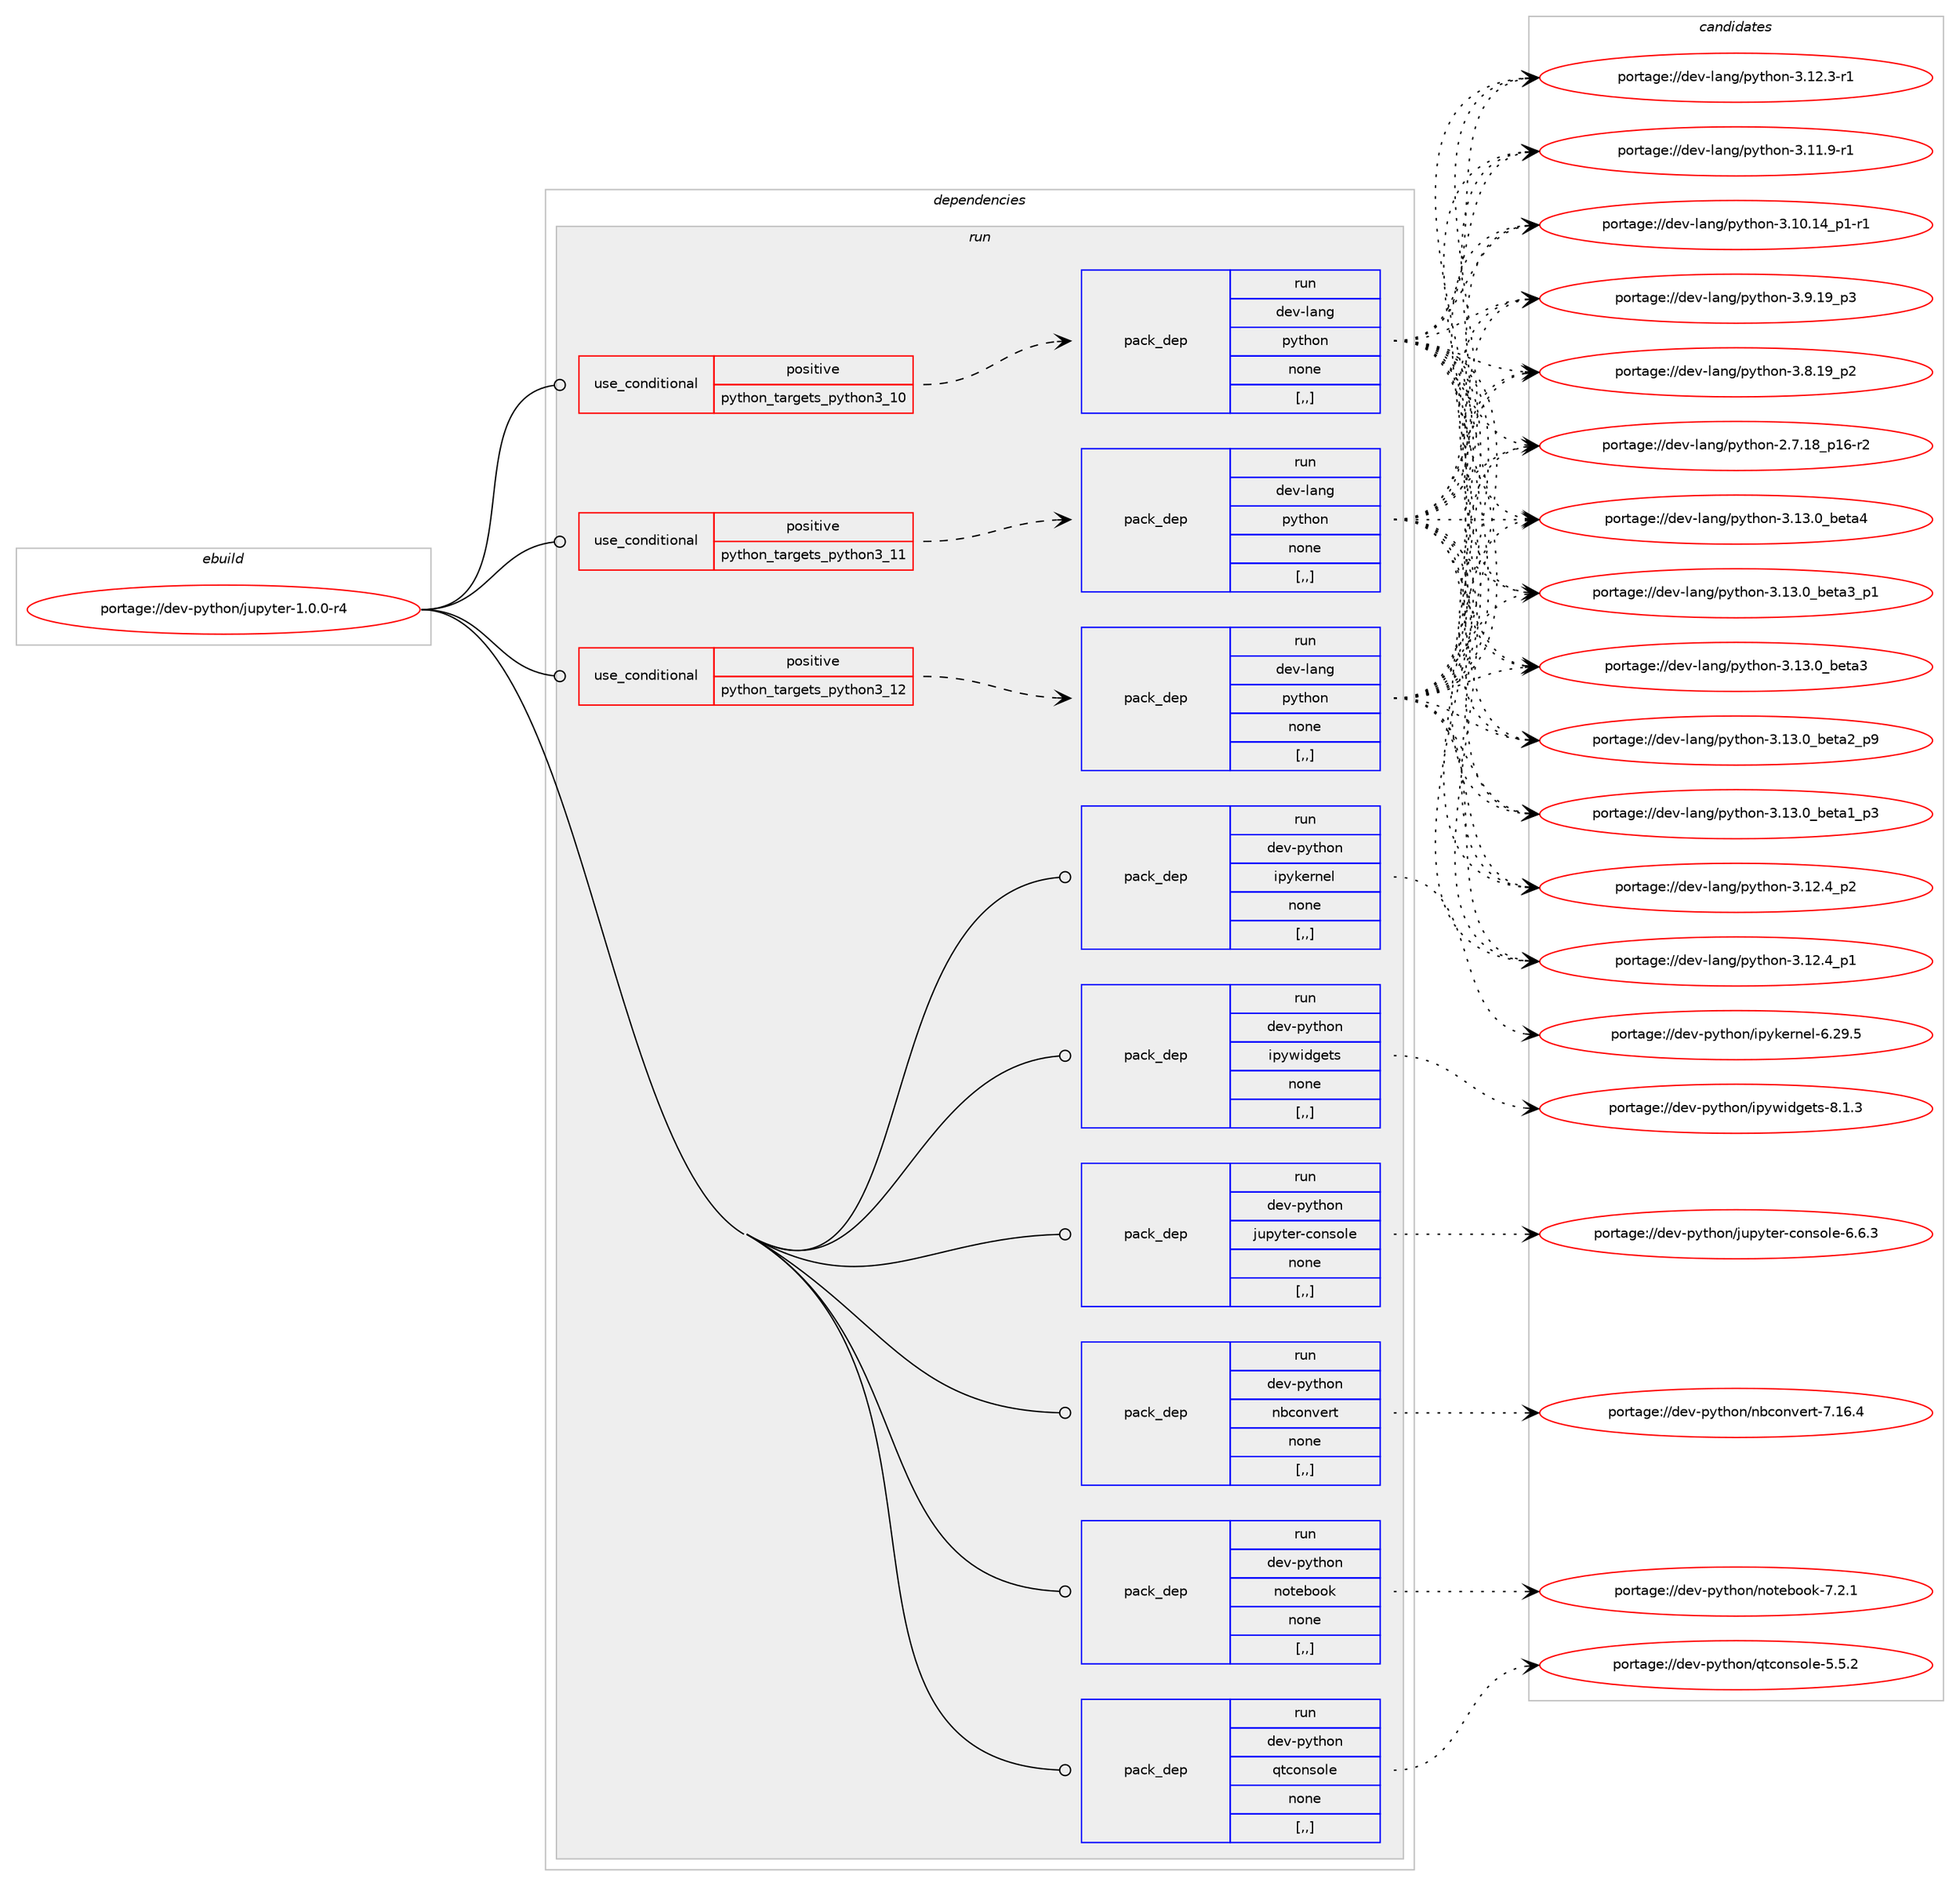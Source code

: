 digraph prolog {

# *************
# Graph options
# *************

newrank=true;
concentrate=true;
compound=true;
graph [rankdir=LR,fontname=Helvetica,fontsize=10,ranksep=1.5];#, ranksep=2.5, nodesep=0.2];
edge  [arrowhead=vee];
node  [fontname=Helvetica,fontsize=10];

# **********
# The ebuild
# **********

subgraph cluster_leftcol {
color=gray;
label=<<i>ebuild</i>>;
id [label="portage://dev-python/jupyter-1.0.0-r4", color=red, width=4, href="../dev-python/jupyter-1.0.0-r4.svg"];
}

# ****************
# The dependencies
# ****************

subgraph cluster_midcol {
color=gray;
label=<<i>dependencies</i>>;
subgraph cluster_compile {
fillcolor="#eeeeee";
style=filled;
label=<<i>compile</i>>;
}
subgraph cluster_compileandrun {
fillcolor="#eeeeee";
style=filled;
label=<<i>compile and run</i>>;
}
subgraph cluster_run {
fillcolor="#eeeeee";
style=filled;
label=<<i>run</i>>;
subgraph cond34065 {
dependency149487 [label=<<TABLE BORDER="0" CELLBORDER="1" CELLSPACING="0" CELLPADDING="4"><TR><TD ROWSPAN="3" CELLPADDING="10">use_conditional</TD></TR><TR><TD>positive</TD></TR><TR><TD>python_targets_python3_10</TD></TR></TABLE>>, shape=none, color=red];
subgraph pack114173 {
dependency149488 [label=<<TABLE BORDER="0" CELLBORDER="1" CELLSPACING="0" CELLPADDING="4" WIDTH="220"><TR><TD ROWSPAN="6" CELLPADDING="30">pack_dep</TD></TR><TR><TD WIDTH="110">run</TD></TR><TR><TD>dev-lang</TD></TR><TR><TD>python</TD></TR><TR><TD>none</TD></TR><TR><TD>[,,]</TD></TR></TABLE>>, shape=none, color=blue];
}
dependency149487:e -> dependency149488:w [weight=20,style="dashed",arrowhead="vee"];
}
id:e -> dependency149487:w [weight=20,style="solid",arrowhead="odot"];
subgraph cond34066 {
dependency149489 [label=<<TABLE BORDER="0" CELLBORDER="1" CELLSPACING="0" CELLPADDING="4"><TR><TD ROWSPAN="3" CELLPADDING="10">use_conditional</TD></TR><TR><TD>positive</TD></TR><TR><TD>python_targets_python3_11</TD></TR></TABLE>>, shape=none, color=red];
subgraph pack114174 {
dependency149490 [label=<<TABLE BORDER="0" CELLBORDER="1" CELLSPACING="0" CELLPADDING="4" WIDTH="220"><TR><TD ROWSPAN="6" CELLPADDING="30">pack_dep</TD></TR><TR><TD WIDTH="110">run</TD></TR><TR><TD>dev-lang</TD></TR><TR><TD>python</TD></TR><TR><TD>none</TD></TR><TR><TD>[,,]</TD></TR></TABLE>>, shape=none, color=blue];
}
dependency149489:e -> dependency149490:w [weight=20,style="dashed",arrowhead="vee"];
}
id:e -> dependency149489:w [weight=20,style="solid",arrowhead="odot"];
subgraph cond34067 {
dependency149491 [label=<<TABLE BORDER="0" CELLBORDER="1" CELLSPACING="0" CELLPADDING="4"><TR><TD ROWSPAN="3" CELLPADDING="10">use_conditional</TD></TR><TR><TD>positive</TD></TR><TR><TD>python_targets_python3_12</TD></TR></TABLE>>, shape=none, color=red];
subgraph pack114175 {
dependency149492 [label=<<TABLE BORDER="0" CELLBORDER="1" CELLSPACING="0" CELLPADDING="4" WIDTH="220"><TR><TD ROWSPAN="6" CELLPADDING="30">pack_dep</TD></TR><TR><TD WIDTH="110">run</TD></TR><TR><TD>dev-lang</TD></TR><TR><TD>python</TD></TR><TR><TD>none</TD></TR><TR><TD>[,,]</TD></TR></TABLE>>, shape=none, color=blue];
}
dependency149491:e -> dependency149492:w [weight=20,style="dashed",arrowhead="vee"];
}
id:e -> dependency149491:w [weight=20,style="solid",arrowhead="odot"];
subgraph pack114176 {
dependency149493 [label=<<TABLE BORDER="0" CELLBORDER="1" CELLSPACING="0" CELLPADDING="4" WIDTH="220"><TR><TD ROWSPAN="6" CELLPADDING="30">pack_dep</TD></TR><TR><TD WIDTH="110">run</TD></TR><TR><TD>dev-python</TD></TR><TR><TD>ipykernel</TD></TR><TR><TD>none</TD></TR><TR><TD>[,,]</TD></TR></TABLE>>, shape=none, color=blue];
}
id:e -> dependency149493:w [weight=20,style="solid",arrowhead="odot"];
subgraph pack114177 {
dependency149494 [label=<<TABLE BORDER="0" CELLBORDER="1" CELLSPACING="0" CELLPADDING="4" WIDTH="220"><TR><TD ROWSPAN="6" CELLPADDING="30">pack_dep</TD></TR><TR><TD WIDTH="110">run</TD></TR><TR><TD>dev-python</TD></TR><TR><TD>ipywidgets</TD></TR><TR><TD>none</TD></TR><TR><TD>[,,]</TD></TR></TABLE>>, shape=none, color=blue];
}
id:e -> dependency149494:w [weight=20,style="solid",arrowhead="odot"];
subgraph pack114178 {
dependency149495 [label=<<TABLE BORDER="0" CELLBORDER="1" CELLSPACING="0" CELLPADDING="4" WIDTH="220"><TR><TD ROWSPAN="6" CELLPADDING="30">pack_dep</TD></TR><TR><TD WIDTH="110">run</TD></TR><TR><TD>dev-python</TD></TR><TR><TD>jupyter-console</TD></TR><TR><TD>none</TD></TR><TR><TD>[,,]</TD></TR></TABLE>>, shape=none, color=blue];
}
id:e -> dependency149495:w [weight=20,style="solid",arrowhead="odot"];
subgraph pack114179 {
dependency149496 [label=<<TABLE BORDER="0" CELLBORDER="1" CELLSPACING="0" CELLPADDING="4" WIDTH="220"><TR><TD ROWSPAN="6" CELLPADDING="30">pack_dep</TD></TR><TR><TD WIDTH="110">run</TD></TR><TR><TD>dev-python</TD></TR><TR><TD>nbconvert</TD></TR><TR><TD>none</TD></TR><TR><TD>[,,]</TD></TR></TABLE>>, shape=none, color=blue];
}
id:e -> dependency149496:w [weight=20,style="solid",arrowhead="odot"];
subgraph pack114180 {
dependency149497 [label=<<TABLE BORDER="0" CELLBORDER="1" CELLSPACING="0" CELLPADDING="4" WIDTH="220"><TR><TD ROWSPAN="6" CELLPADDING="30">pack_dep</TD></TR><TR><TD WIDTH="110">run</TD></TR><TR><TD>dev-python</TD></TR><TR><TD>notebook</TD></TR><TR><TD>none</TD></TR><TR><TD>[,,]</TD></TR></TABLE>>, shape=none, color=blue];
}
id:e -> dependency149497:w [weight=20,style="solid",arrowhead="odot"];
subgraph pack114181 {
dependency149498 [label=<<TABLE BORDER="0" CELLBORDER="1" CELLSPACING="0" CELLPADDING="4" WIDTH="220"><TR><TD ROWSPAN="6" CELLPADDING="30">pack_dep</TD></TR><TR><TD WIDTH="110">run</TD></TR><TR><TD>dev-python</TD></TR><TR><TD>qtconsole</TD></TR><TR><TD>none</TD></TR><TR><TD>[,,]</TD></TR></TABLE>>, shape=none, color=blue];
}
id:e -> dependency149498:w [weight=20,style="solid",arrowhead="odot"];
}
}

# **************
# The candidates
# **************

subgraph cluster_choices {
rank=same;
color=gray;
label=<<i>candidates</i>>;

subgraph choice114173 {
color=black;
nodesep=1;
choice1001011184510897110103471121211161041111104551464951464895981011169752 [label="portage://dev-lang/python-3.13.0_beta4", color=red, width=4,href="../dev-lang/python-3.13.0_beta4.svg"];
choice10010111845108971101034711212111610411111045514649514648959810111697519511249 [label="portage://dev-lang/python-3.13.0_beta3_p1", color=red, width=4,href="../dev-lang/python-3.13.0_beta3_p1.svg"];
choice1001011184510897110103471121211161041111104551464951464895981011169751 [label="portage://dev-lang/python-3.13.0_beta3", color=red, width=4,href="../dev-lang/python-3.13.0_beta3.svg"];
choice10010111845108971101034711212111610411111045514649514648959810111697509511257 [label="portage://dev-lang/python-3.13.0_beta2_p9", color=red, width=4,href="../dev-lang/python-3.13.0_beta2_p9.svg"];
choice10010111845108971101034711212111610411111045514649514648959810111697499511251 [label="portage://dev-lang/python-3.13.0_beta1_p3", color=red, width=4,href="../dev-lang/python-3.13.0_beta1_p3.svg"];
choice100101118451089711010347112121116104111110455146495046529511250 [label="portage://dev-lang/python-3.12.4_p2", color=red, width=4,href="../dev-lang/python-3.12.4_p2.svg"];
choice100101118451089711010347112121116104111110455146495046529511249 [label="portage://dev-lang/python-3.12.4_p1", color=red, width=4,href="../dev-lang/python-3.12.4_p1.svg"];
choice100101118451089711010347112121116104111110455146495046514511449 [label="portage://dev-lang/python-3.12.3-r1", color=red, width=4,href="../dev-lang/python-3.12.3-r1.svg"];
choice100101118451089711010347112121116104111110455146494946574511449 [label="portage://dev-lang/python-3.11.9-r1", color=red, width=4,href="../dev-lang/python-3.11.9-r1.svg"];
choice100101118451089711010347112121116104111110455146494846495295112494511449 [label="portage://dev-lang/python-3.10.14_p1-r1", color=red, width=4,href="../dev-lang/python-3.10.14_p1-r1.svg"];
choice100101118451089711010347112121116104111110455146574649579511251 [label="portage://dev-lang/python-3.9.19_p3", color=red, width=4,href="../dev-lang/python-3.9.19_p3.svg"];
choice100101118451089711010347112121116104111110455146564649579511250 [label="portage://dev-lang/python-3.8.19_p2", color=red, width=4,href="../dev-lang/python-3.8.19_p2.svg"];
choice100101118451089711010347112121116104111110455046554649569511249544511450 [label="portage://dev-lang/python-2.7.18_p16-r2", color=red, width=4,href="../dev-lang/python-2.7.18_p16-r2.svg"];
dependency149488:e -> choice1001011184510897110103471121211161041111104551464951464895981011169752:w [style=dotted,weight="100"];
dependency149488:e -> choice10010111845108971101034711212111610411111045514649514648959810111697519511249:w [style=dotted,weight="100"];
dependency149488:e -> choice1001011184510897110103471121211161041111104551464951464895981011169751:w [style=dotted,weight="100"];
dependency149488:e -> choice10010111845108971101034711212111610411111045514649514648959810111697509511257:w [style=dotted,weight="100"];
dependency149488:e -> choice10010111845108971101034711212111610411111045514649514648959810111697499511251:w [style=dotted,weight="100"];
dependency149488:e -> choice100101118451089711010347112121116104111110455146495046529511250:w [style=dotted,weight="100"];
dependency149488:e -> choice100101118451089711010347112121116104111110455146495046529511249:w [style=dotted,weight="100"];
dependency149488:e -> choice100101118451089711010347112121116104111110455146495046514511449:w [style=dotted,weight="100"];
dependency149488:e -> choice100101118451089711010347112121116104111110455146494946574511449:w [style=dotted,weight="100"];
dependency149488:e -> choice100101118451089711010347112121116104111110455146494846495295112494511449:w [style=dotted,weight="100"];
dependency149488:e -> choice100101118451089711010347112121116104111110455146574649579511251:w [style=dotted,weight="100"];
dependency149488:e -> choice100101118451089711010347112121116104111110455146564649579511250:w [style=dotted,weight="100"];
dependency149488:e -> choice100101118451089711010347112121116104111110455046554649569511249544511450:w [style=dotted,weight="100"];
}
subgraph choice114174 {
color=black;
nodesep=1;
choice1001011184510897110103471121211161041111104551464951464895981011169752 [label="portage://dev-lang/python-3.13.0_beta4", color=red, width=4,href="../dev-lang/python-3.13.0_beta4.svg"];
choice10010111845108971101034711212111610411111045514649514648959810111697519511249 [label="portage://dev-lang/python-3.13.0_beta3_p1", color=red, width=4,href="../dev-lang/python-3.13.0_beta3_p1.svg"];
choice1001011184510897110103471121211161041111104551464951464895981011169751 [label="portage://dev-lang/python-3.13.0_beta3", color=red, width=4,href="../dev-lang/python-3.13.0_beta3.svg"];
choice10010111845108971101034711212111610411111045514649514648959810111697509511257 [label="portage://dev-lang/python-3.13.0_beta2_p9", color=red, width=4,href="../dev-lang/python-3.13.0_beta2_p9.svg"];
choice10010111845108971101034711212111610411111045514649514648959810111697499511251 [label="portage://dev-lang/python-3.13.0_beta1_p3", color=red, width=4,href="../dev-lang/python-3.13.0_beta1_p3.svg"];
choice100101118451089711010347112121116104111110455146495046529511250 [label="portage://dev-lang/python-3.12.4_p2", color=red, width=4,href="../dev-lang/python-3.12.4_p2.svg"];
choice100101118451089711010347112121116104111110455146495046529511249 [label="portage://dev-lang/python-3.12.4_p1", color=red, width=4,href="../dev-lang/python-3.12.4_p1.svg"];
choice100101118451089711010347112121116104111110455146495046514511449 [label="portage://dev-lang/python-3.12.3-r1", color=red, width=4,href="../dev-lang/python-3.12.3-r1.svg"];
choice100101118451089711010347112121116104111110455146494946574511449 [label="portage://dev-lang/python-3.11.9-r1", color=red, width=4,href="../dev-lang/python-3.11.9-r1.svg"];
choice100101118451089711010347112121116104111110455146494846495295112494511449 [label="portage://dev-lang/python-3.10.14_p1-r1", color=red, width=4,href="../dev-lang/python-3.10.14_p1-r1.svg"];
choice100101118451089711010347112121116104111110455146574649579511251 [label="portage://dev-lang/python-3.9.19_p3", color=red, width=4,href="../dev-lang/python-3.9.19_p3.svg"];
choice100101118451089711010347112121116104111110455146564649579511250 [label="portage://dev-lang/python-3.8.19_p2", color=red, width=4,href="../dev-lang/python-3.8.19_p2.svg"];
choice100101118451089711010347112121116104111110455046554649569511249544511450 [label="portage://dev-lang/python-2.7.18_p16-r2", color=red, width=4,href="../dev-lang/python-2.7.18_p16-r2.svg"];
dependency149490:e -> choice1001011184510897110103471121211161041111104551464951464895981011169752:w [style=dotted,weight="100"];
dependency149490:e -> choice10010111845108971101034711212111610411111045514649514648959810111697519511249:w [style=dotted,weight="100"];
dependency149490:e -> choice1001011184510897110103471121211161041111104551464951464895981011169751:w [style=dotted,weight="100"];
dependency149490:e -> choice10010111845108971101034711212111610411111045514649514648959810111697509511257:w [style=dotted,weight="100"];
dependency149490:e -> choice10010111845108971101034711212111610411111045514649514648959810111697499511251:w [style=dotted,weight="100"];
dependency149490:e -> choice100101118451089711010347112121116104111110455146495046529511250:w [style=dotted,weight="100"];
dependency149490:e -> choice100101118451089711010347112121116104111110455146495046529511249:w [style=dotted,weight="100"];
dependency149490:e -> choice100101118451089711010347112121116104111110455146495046514511449:w [style=dotted,weight="100"];
dependency149490:e -> choice100101118451089711010347112121116104111110455146494946574511449:w [style=dotted,weight="100"];
dependency149490:e -> choice100101118451089711010347112121116104111110455146494846495295112494511449:w [style=dotted,weight="100"];
dependency149490:e -> choice100101118451089711010347112121116104111110455146574649579511251:w [style=dotted,weight="100"];
dependency149490:e -> choice100101118451089711010347112121116104111110455146564649579511250:w [style=dotted,weight="100"];
dependency149490:e -> choice100101118451089711010347112121116104111110455046554649569511249544511450:w [style=dotted,weight="100"];
}
subgraph choice114175 {
color=black;
nodesep=1;
choice1001011184510897110103471121211161041111104551464951464895981011169752 [label="portage://dev-lang/python-3.13.0_beta4", color=red, width=4,href="../dev-lang/python-3.13.0_beta4.svg"];
choice10010111845108971101034711212111610411111045514649514648959810111697519511249 [label="portage://dev-lang/python-3.13.0_beta3_p1", color=red, width=4,href="../dev-lang/python-3.13.0_beta3_p1.svg"];
choice1001011184510897110103471121211161041111104551464951464895981011169751 [label="portage://dev-lang/python-3.13.0_beta3", color=red, width=4,href="../dev-lang/python-3.13.0_beta3.svg"];
choice10010111845108971101034711212111610411111045514649514648959810111697509511257 [label="portage://dev-lang/python-3.13.0_beta2_p9", color=red, width=4,href="../dev-lang/python-3.13.0_beta2_p9.svg"];
choice10010111845108971101034711212111610411111045514649514648959810111697499511251 [label="portage://dev-lang/python-3.13.0_beta1_p3", color=red, width=4,href="../dev-lang/python-3.13.0_beta1_p3.svg"];
choice100101118451089711010347112121116104111110455146495046529511250 [label="portage://dev-lang/python-3.12.4_p2", color=red, width=4,href="../dev-lang/python-3.12.4_p2.svg"];
choice100101118451089711010347112121116104111110455146495046529511249 [label="portage://dev-lang/python-3.12.4_p1", color=red, width=4,href="../dev-lang/python-3.12.4_p1.svg"];
choice100101118451089711010347112121116104111110455146495046514511449 [label="portage://dev-lang/python-3.12.3-r1", color=red, width=4,href="../dev-lang/python-3.12.3-r1.svg"];
choice100101118451089711010347112121116104111110455146494946574511449 [label="portage://dev-lang/python-3.11.9-r1", color=red, width=4,href="../dev-lang/python-3.11.9-r1.svg"];
choice100101118451089711010347112121116104111110455146494846495295112494511449 [label="portage://dev-lang/python-3.10.14_p1-r1", color=red, width=4,href="../dev-lang/python-3.10.14_p1-r1.svg"];
choice100101118451089711010347112121116104111110455146574649579511251 [label="portage://dev-lang/python-3.9.19_p3", color=red, width=4,href="../dev-lang/python-3.9.19_p3.svg"];
choice100101118451089711010347112121116104111110455146564649579511250 [label="portage://dev-lang/python-3.8.19_p2", color=red, width=4,href="../dev-lang/python-3.8.19_p2.svg"];
choice100101118451089711010347112121116104111110455046554649569511249544511450 [label="portage://dev-lang/python-2.7.18_p16-r2", color=red, width=4,href="../dev-lang/python-2.7.18_p16-r2.svg"];
dependency149492:e -> choice1001011184510897110103471121211161041111104551464951464895981011169752:w [style=dotted,weight="100"];
dependency149492:e -> choice10010111845108971101034711212111610411111045514649514648959810111697519511249:w [style=dotted,weight="100"];
dependency149492:e -> choice1001011184510897110103471121211161041111104551464951464895981011169751:w [style=dotted,weight="100"];
dependency149492:e -> choice10010111845108971101034711212111610411111045514649514648959810111697509511257:w [style=dotted,weight="100"];
dependency149492:e -> choice10010111845108971101034711212111610411111045514649514648959810111697499511251:w [style=dotted,weight="100"];
dependency149492:e -> choice100101118451089711010347112121116104111110455146495046529511250:w [style=dotted,weight="100"];
dependency149492:e -> choice100101118451089711010347112121116104111110455146495046529511249:w [style=dotted,weight="100"];
dependency149492:e -> choice100101118451089711010347112121116104111110455146495046514511449:w [style=dotted,weight="100"];
dependency149492:e -> choice100101118451089711010347112121116104111110455146494946574511449:w [style=dotted,weight="100"];
dependency149492:e -> choice100101118451089711010347112121116104111110455146494846495295112494511449:w [style=dotted,weight="100"];
dependency149492:e -> choice100101118451089711010347112121116104111110455146574649579511251:w [style=dotted,weight="100"];
dependency149492:e -> choice100101118451089711010347112121116104111110455146564649579511250:w [style=dotted,weight="100"];
dependency149492:e -> choice100101118451089711010347112121116104111110455046554649569511249544511450:w [style=dotted,weight="100"];
}
subgraph choice114176 {
color=black;
nodesep=1;
choice100101118451121211161041111104710511212110710111411010110845544650574653 [label="portage://dev-python/ipykernel-6.29.5", color=red, width=4,href="../dev-python/ipykernel-6.29.5.svg"];
dependency149493:e -> choice100101118451121211161041111104710511212110710111411010110845544650574653:w [style=dotted,weight="100"];
}
subgraph choice114177 {
color=black;
nodesep=1;
choice1001011184511212111610411111047105112121119105100103101116115455646494651 [label="portage://dev-python/ipywidgets-8.1.3", color=red, width=4,href="../dev-python/ipywidgets-8.1.3.svg"];
dependency149494:e -> choice1001011184511212111610411111047105112121119105100103101116115455646494651:w [style=dotted,weight="100"];
}
subgraph choice114178 {
color=black;
nodesep=1;
choice10010111845112121116104111110471061171121211161011144599111110115111108101455446544651 [label="portage://dev-python/jupyter-console-6.6.3", color=red, width=4,href="../dev-python/jupyter-console-6.6.3.svg"];
dependency149495:e -> choice10010111845112121116104111110471061171121211161011144599111110115111108101455446544651:w [style=dotted,weight="100"];
}
subgraph choice114179 {
color=black;
nodesep=1;
choice1001011184511212111610411111047110989911111011810111411645554649544652 [label="portage://dev-python/nbconvert-7.16.4", color=red, width=4,href="../dev-python/nbconvert-7.16.4.svg"];
dependency149496:e -> choice1001011184511212111610411111047110989911111011810111411645554649544652:w [style=dotted,weight="100"];
}
subgraph choice114180 {
color=black;
nodesep=1;
choice100101118451121211161041111104711011111610198111111107455546504649 [label="portage://dev-python/notebook-7.2.1", color=red, width=4,href="../dev-python/notebook-7.2.1.svg"];
dependency149497:e -> choice100101118451121211161041111104711011111610198111111107455546504649:w [style=dotted,weight="100"];
}
subgraph choice114181 {
color=black;
nodesep=1;
choice100101118451121211161041111104711311699111110115111108101455346534650 [label="portage://dev-python/qtconsole-5.5.2", color=red, width=4,href="../dev-python/qtconsole-5.5.2.svg"];
dependency149498:e -> choice100101118451121211161041111104711311699111110115111108101455346534650:w [style=dotted,weight="100"];
}
}

}
